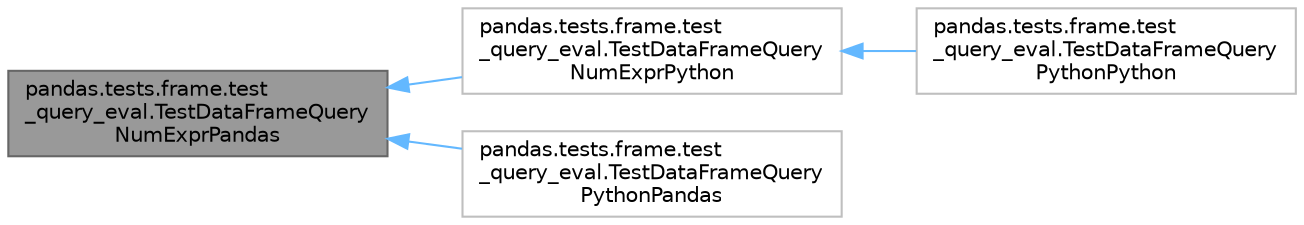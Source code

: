 digraph "pandas.tests.frame.test_query_eval.TestDataFrameQueryNumExprPandas"
{
 // LATEX_PDF_SIZE
  bgcolor="transparent";
  edge [fontname=Helvetica,fontsize=10,labelfontname=Helvetica,labelfontsize=10];
  node [fontname=Helvetica,fontsize=10,shape=box,height=0.2,width=0.4];
  rankdir="LR";
  Node1 [id="Node000001",label="pandas.tests.frame.test\l_query_eval.TestDataFrameQuery\lNumExprPandas",height=0.2,width=0.4,color="gray40", fillcolor="grey60", style="filled", fontcolor="black",tooltip=" "];
  Node1 -> Node2 [id="edge1_Node000001_Node000002",dir="back",color="steelblue1",style="solid",tooltip=" "];
  Node2 [id="Node000002",label="pandas.tests.frame.test\l_query_eval.TestDataFrameQuery\lNumExprPython",height=0.2,width=0.4,color="grey75", fillcolor="white", style="filled",URL="$d7/d24/classpandas_1_1tests_1_1frame_1_1test__query__eval_1_1TestDataFrameQueryNumExprPython.html",tooltip=" "];
  Node2 -> Node3 [id="edge2_Node000002_Node000003",dir="back",color="steelblue1",style="solid",tooltip=" "];
  Node3 [id="Node000003",label="pandas.tests.frame.test\l_query_eval.TestDataFrameQuery\lPythonPython",height=0.2,width=0.4,color="grey75", fillcolor="white", style="filled",URL="$d1/d63/classpandas_1_1tests_1_1frame_1_1test__query__eval_1_1TestDataFrameQueryPythonPython.html",tooltip=" "];
  Node1 -> Node4 [id="edge3_Node000001_Node000004",dir="back",color="steelblue1",style="solid",tooltip=" "];
  Node4 [id="Node000004",label="pandas.tests.frame.test\l_query_eval.TestDataFrameQuery\lPythonPandas",height=0.2,width=0.4,color="grey75", fillcolor="white", style="filled",URL="$d4/d76/classpandas_1_1tests_1_1frame_1_1test__query__eval_1_1TestDataFrameQueryPythonPandas.html",tooltip=" "];
}
